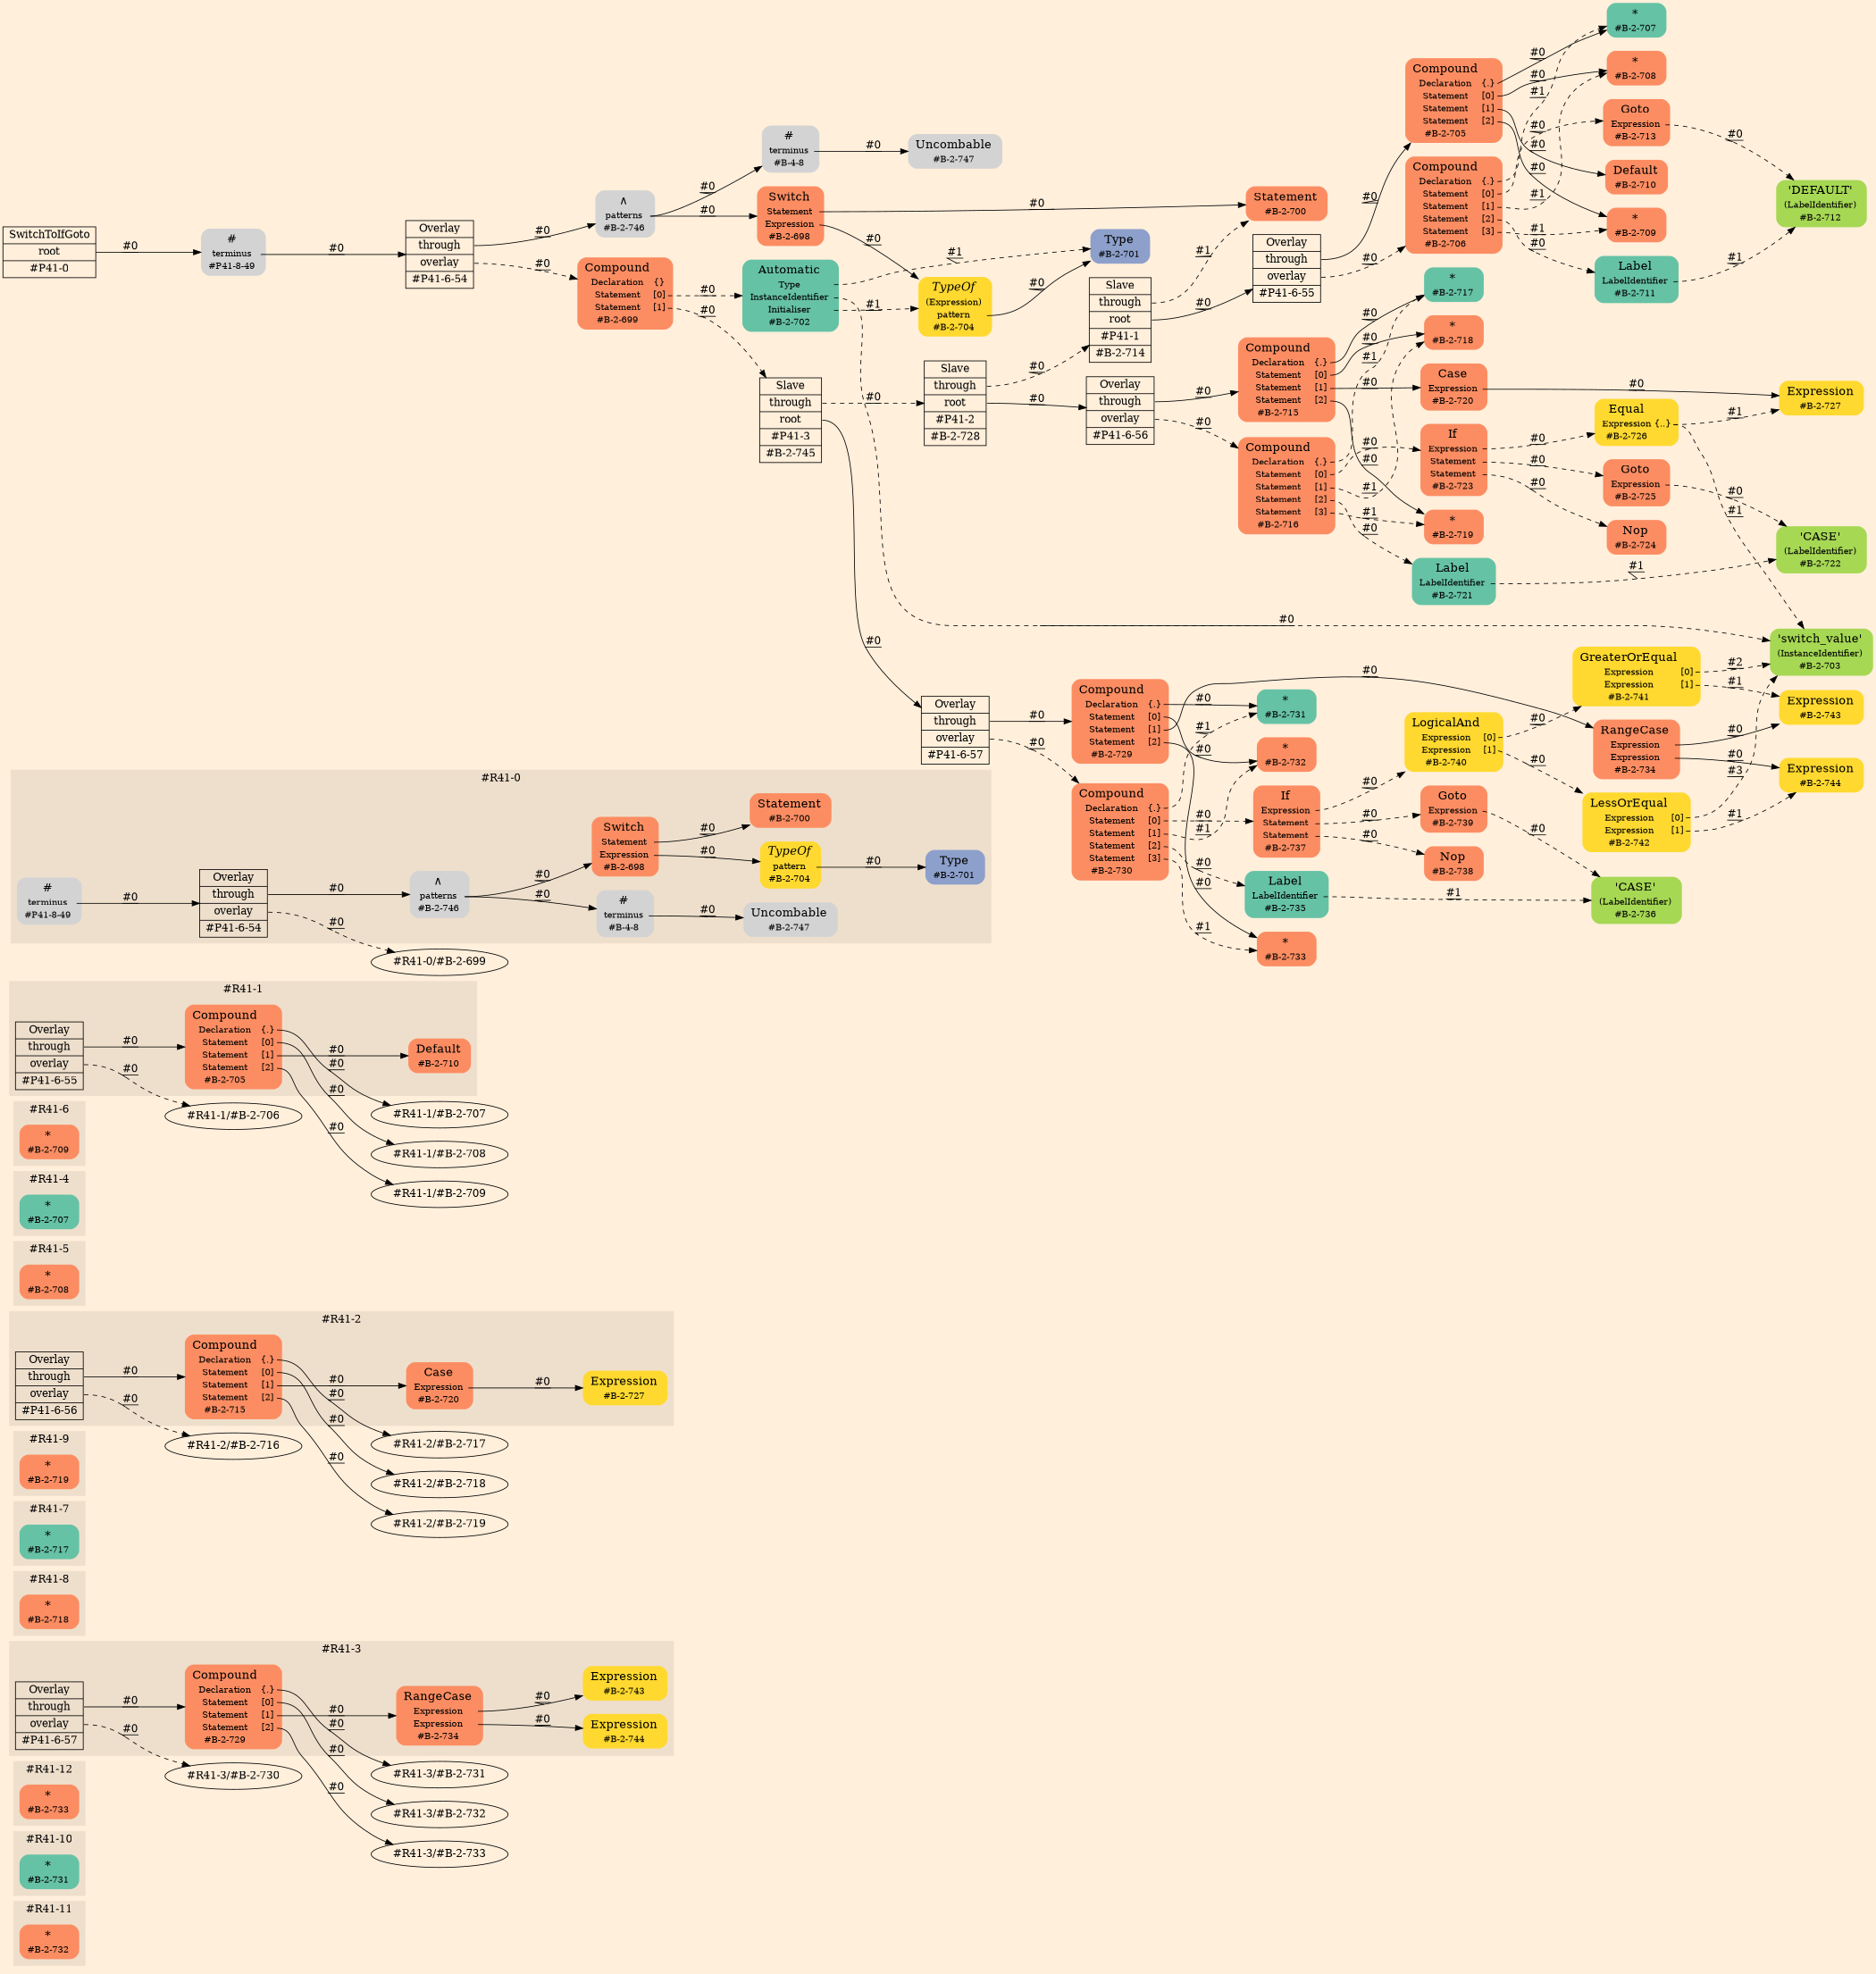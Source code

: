 digraph Inferno {
graph [
rankdir = "LR"
ranksep = 1.0
size = "14,20"
bgcolor = antiquewhite1
color = black
fontcolor = black
];
node [
];
subgraph "cluster#R41-11" {
label = "#R41-11"
style = "filled"
color = antiquewhite2
"#R41-11/#B-2-732" [
shape = "plaintext"
fillcolor = "/set28/2"
label = <<TABLE BORDER="0" CELLBORDER="0" CELLSPACING="0">
 <TR>
  <TD><FONT POINT-SIZE="16.0">*</FONT></TD>
  <TD></TD>
 </TR>
 <TR>
  <TD>#B-2-732</TD>
  <TD PORT="port0"></TD>
 </TR>
</TABLE>>
style = "rounded,filled"
fontsize = "12"
];
}
subgraph "cluster#R41-10" {
label = "#R41-10"
style = "filled"
color = antiquewhite2
"#R41-10/#B-2-731" [
shape = "plaintext"
fillcolor = "/set28/1"
label = <<TABLE BORDER="0" CELLBORDER="0" CELLSPACING="0">
 <TR>
  <TD><FONT POINT-SIZE="16.0">*</FONT></TD>
  <TD></TD>
 </TR>
 <TR>
  <TD>#B-2-731</TD>
  <TD PORT="port0"></TD>
 </TR>
</TABLE>>
style = "rounded,filled"
fontsize = "12"
];
}
subgraph "cluster#R41-12" {
label = "#R41-12"
style = "filled"
color = antiquewhite2
"#R41-12/#B-2-733" [
shape = "plaintext"
fillcolor = "/set28/2"
label = <<TABLE BORDER="0" CELLBORDER="0" CELLSPACING="0">
 <TR>
  <TD><FONT POINT-SIZE="16.0">*</FONT></TD>
  <TD></TD>
 </TR>
 <TR>
  <TD>#B-2-733</TD>
  <TD PORT="port0"></TD>
 </TR>
</TABLE>>
style = "rounded,filled"
fontsize = "12"
];
}
subgraph "cluster#R41-3" {
label = "#R41-3"
style = "filled"
color = antiquewhite2
"#R41-3/#B-2-744" [
shape = "plaintext"
fillcolor = "/set28/6"
label = <<TABLE BORDER="0" CELLBORDER="0" CELLSPACING="0">
 <TR>
  <TD><FONT POINT-SIZE="16.0">Expression</FONT></TD>
  <TD></TD>
 </TR>
 <TR>
  <TD>#B-2-744</TD>
  <TD PORT="port0"></TD>
 </TR>
</TABLE>>
style = "rounded,filled"
fontsize = "12"
];
"#R41-3/#B-2-743" [
shape = "plaintext"
fillcolor = "/set28/6"
label = <<TABLE BORDER="0" CELLBORDER="0" CELLSPACING="0">
 <TR>
  <TD><FONT POINT-SIZE="16.0">Expression</FONT></TD>
  <TD></TD>
 </TR>
 <TR>
  <TD>#B-2-743</TD>
  <TD PORT="port0"></TD>
 </TR>
</TABLE>>
style = "rounded,filled"
fontsize = "12"
];
"#R41-3/#B-2-734" [
shape = "plaintext"
fillcolor = "/set28/2"
label = <<TABLE BORDER="0" CELLBORDER="0" CELLSPACING="0">
 <TR>
  <TD><FONT POINT-SIZE="16.0">RangeCase</FONT></TD>
  <TD></TD>
 </TR>
 <TR>
  <TD>Expression</TD>
  <TD PORT="port0"></TD>
 </TR>
 <TR>
  <TD>Expression</TD>
  <TD PORT="port1"></TD>
 </TR>
 <TR>
  <TD>#B-2-734</TD>
  <TD PORT="port2"></TD>
 </TR>
</TABLE>>
style = "rounded,filled"
fontsize = "12"
];
"#R41-3/#P41-6-57" [
shape = "record"
fillcolor = antiquewhite2
label = "<fixed> Overlay | <port0> through | <port1> overlay | <port2> #P41-6-57"
style = "filled"
fontsize = "14"
color = black
fontcolor = black
];
"#R41-3/#B-2-729" [
shape = "plaintext"
fillcolor = "/set28/2"
label = <<TABLE BORDER="0" CELLBORDER="0" CELLSPACING="0">
 <TR>
  <TD><FONT POINT-SIZE="16.0">Compound</FONT></TD>
  <TD></TD>
 </TR>
 <TR>
  <TD>Declaration</TD>
  <TD PORT="port0">{.}</TD>
 </TR>
 <TR>
  <TD>Statement</TD>
  <TD PORT="port1">[0]</TD>
 </TR>
 <TR>
  <TD>Statement</TD>
  <TD PORT="port2">[1]</TD>
 </TR>
 <TR>
  <TD>Statement</TD>
  <TD PORT="port3">[2]</TD>
 </TR>
 <TR>
  <TD>#B-2-729</TD>
  <TD PORT="port4"></TD>
 </TR>
</TABLE>>
style = "rounded,filled"
fontsize = "12"
];
}
"#R41-3/#B-2-734":port0 -> "#R41-3/#B-2-743" [style="solid"
label = "#0"
decorate = true
color = black
fontcolor = black
];
"#R41-3/#B-2-734":port1 -> "#R41-3/#B-2-744" [style="solid"
label = "#0"
decorate = true
color = black
fontcolor = black
];
"#R41-3/#P41-6-57":port0 -> "#R41-3/#B-2-729" [style="solid"
label = "#0"
decorate = true
color = black
fontcolor = black
];
"#R41-3/#P41-6-57":port1 -> "#R41-3/#B-2-730" [style="dashed"
label = "#0"
decorate = true
color = black
fontcolor = black
];
"#R41-3/#B-2-729":port0 -> "#R41-3/#B-2-731" [style="solid"
label = "#0"
decorate = true
color = black
fontcolor = black
];
"#R41-3/#B-2-729":port1 -> "#R41-3/#B-2-732" [style="solid"
label = "#0"
decorate = true
color = black
fontcolor = black
];
"#R41-3/#B-2-729":port2 -> "#R41-3/#B-2-734" [style="solid"
label = "#0"
decorate = true
color = black
fontcolor = black
];
"#R41-3/#B-2-729":port3 -> "#R41-3/#B-2-733" [style="solid"
label = "#0"
decorate = true
color = black
fontcolor = black
];
subgraph "cluster#R41-8" {
label = "#R41-8"
style = "filled"
color = antiquewhite2
"#R41-8/#B-2-718" [
shape = "plaintext"
fillcolor = "/set28/2"
label = <<TABLE BORDER="0" CELLBORDER="0" CELLSPACING="0">
 <TR>
  <TD><FONT POINT-SIZE="16.0">*</FONT></TD>
  <TD></TD>
 </TR>
 <TR>
  <TD>#B-2-718</TD>
  <TD PORT="port0"></TD>
 </TR>
</TABLE>>
style = "rounded,filled"
fontsize = "12"
];
}
subgraph "cluster#R41-7" {
label = "#R41-7"
style = "filled"
color = antiquewhite2
"#R41-7/#B-2-717" [
shape = "plaintext"
fillcolor = "/set28/1"
label = <<TABLE BORDER="0" CELLBORDER="0" CELLSPACING="0">
 <TR>
  <TD><FONT POINT-SIZE="16.0">*</FONT></TD>
  <TD></TD>
 </TR>
 <TR>
  <TD>#B-2-717</TD>
  <TD PORT="port0"></TD>
 </TR>
</TABLE>>
style = "rounded,filled"
fontsize = "12"
];
}
subgraph "cluster#R41-9" {
label = "#R41-9"
style = "filled"
color = antiquewhite2
"#R41-9/#B-2-719" [
shape = "plaintext"
fillcolor = "/set28/2"
label = <<TABLE BORDER="0" CELLBORDER="0" CELLSPACING="0">
 <TR>
  <TD><FONT POINT-SIZE="16.0">*</FONT></TD>
  <TD></TD>
 </TR>
 <TR>
  <TD>#B-2-719</TD>
  <TD PORT="port0"></TD>
 </TR>
</TABLE>>
style = "rounded,filled"
fontsize = "12"
];
}
subgraph "cluster#R41-2" {
label = "#R41-2"
style = "filled"
color = antiquewhite2
"#R41-2/#B-2-720" [
shape = "plaintext"
fillcolor = "/set28/2"
label = <<TABLE BORDER="0" CELLBORDER="0" CELLSPACING="0">
 <TR>
  <TD><FONT POINT-SIZE="16.0">Case</FONT></TD>
  <TD></TD>
 </TR>
 <TR>
  <TD>Expression</TD>
  <TD PORT="port0"></TD>
 </TR>
 <TR>
  <TD>#B-2-720</TD>
  <TD PORT="port1"></TD>
 </TR>
</TABLE>>
style = "rounded,filled"
fontsize = "12"
];
"#R41-2/#P41-6-56" [
shape = "record"
fillcolor = antiquewhite2
label = "<fixed> Overlay | <port0> through | <port1> overlay | <port2> #P41-6-56"
style = "filled"
fontsize = "14"
color = black
fontcolor = black
];
"#R41-2/#B-2-727" [
shape = "plaintext"
fillcolor = "/set28/6"
label = <<TABLE BORDER="0" CELLBORDER="0" CELLSPACING="0">
 <TR>
  <TD><FONT POINT-SIZE="16.0">Expression</FONT></TD>
  <TD></TD>
 </TR>
 <TR>
  <TD>#B-2-727</TD>
  <TD PORT="port0"></TD>
 </TR>
</TABLE>>
style = "rounded,filled"
fontsize = "12"
];
"#R41-2/#B-2-715" [
shape = "plaintext"
fillcolor = "/set28/2"
label = <<TABLE BORDER="0" CELLBORDER="0" CELLSPACING="0">
 <TR>
  <TD><FONT POINT-SIZE="16.0">Compound</FONT></TD>
  <TD></TD>
 </TR>
 <TR>
  <TD>Declaration</TD>
  <TD PORT="port0">{.}</TD>
 </TR>
 <TR>
  <TD>Statement</TD>
  <TD PORT="port1">[0]</TD>
 </TR>
 <TR>
  <TD>Statement</TD>
  <TD PORT="port2">[1]</TD>
 </TR>
 <TR>
  <TD>Statement</TD>
  <TD PORT="port3">[2]</TD>
 </TR>
 <TR>
  <TD>#B-2-715</TD>
  <TD PORT="port4"></TD>
 </TR>
</TABLE>>
style = "rounded,filled"
fontsize = "12"
];
}
"#R41-2/#B-2-720":port0 -> "#R41-2/#B-2-727" [style="solid"
label = "#0"
decorate = true
color = black
fontcolor = black
];
"#R41-2/#P41-6-56":port0 -> "#R41-2/#B-2-715" [style="solid"
label = "#0"
decorate = true
color = black
fontcolor = black
];
"#R41-2/#P41-6-56":port1 -> "#R41-2/#B-2-716" [style="dashed"
label = "#0"
decorate = true
color = black
fontcolor = black
];
"#R41-2/#B-2-715":port0 -> "#R41-2/#B-2-717" [style="solid"
label = "#0"
decorate = true
color = black
fontcolor = black
];
"#R41-2/#B-2-715":port1 -> "#R41-2/#B-2-718" [style="solid"
label = "#0"
decorate = true
color = black
fontcolor = black
];
"#R41-2/#B-2-715":port2 -> "#R41-2/#B-2-720" [style="solid"
label = "#0"
decorate = true
color = black
fontcolor = black
];
"#R41-2/#B-2-715":port3 -> "#R41-2/#B-2-719" [style="solid"
label = "#0"
decorate = true
color = black
fontcolor = black
];
subgraph "cluster#R41-5" {
label = "#R41-5"
style = "filled"
color = antiquewhite2
"#R41-5/#B-2-708" [
shape = "plaintext"
fillcolor = "/set28/2"
label = <<TABLE BORDER="0" CELLBORDER="0" CELLSPACING="0">
 <TR>
  <TD><FONT POINT-SIZE="16.0">*</FONT></TD>
  <TD></TD>
 </TR>
 <TR>
  <TD>#B-2-708</TD>
  <TD PORT="port0"></TD>
 </TR>
</TABLE>>
style = "rounded,filled"
fontsize = "12"
];
}
subgraph "cluster#R41-4" {
label = "#R41-4"
style = "filled"
color = antiquewhite2
"#R41-4/#B-2-707" [
shape = "plaintext"
fillcolor = "/set28/1"
label = <<TABLE BORDER="0" CELLBORDER="0" CELLSPACING="0">
 <TR>
  <TD><FONT POINT-SIZE="16.0">*</FONT></TD>
  <TD></TD>
 </TR>
 <TR>
  <TD>#B-2-707</TD>
  <TD PORT="port0"></TD>
 </TR>
</TABLE>>
style = "rounded,filled"
fontsize = "12"
];
}
subgraph "cluster#R41-6" {
label = "#R41-6"
style = "filled"
color = antiquewhite2
"#R41-6/#B-2-709" [
shape = "plaintext"
fillcolor = "/set28/2"
label = <<TABLE BORDER="0" CELLBORDER="0" CELLSPACING="0">
 <TR>
  <TD><FONT POINT-SIZE="16.0">*</FONT></TD>
  <TD></TD>
 </TR>
 <TR>
  <TD>#B-2-709</TD>
  <TD PORT="port0"></TD>
 </TR>
</TABLE>>
style = "rounded,filled"
fontsize = "12"
];
}
subgraph "cluster#R41-1" {
label = "#R41-1"
style = "filled"
color = antiquewhite2
"#R41-1/#B-2-710" [
shape = "plaintext"
fillcolor = "/set28/2"
label = <<TABLE BORDER="0" CELLBORDER="0" CELLSPACING="0">
 <TR>
  <TD><FONT POINT-SIZE="16.0">Default</FONT></TD>
  <TD></TD>
 </TR>
 <TR>
  <TD>#B-2-710</TD>
  <TD PORT="port0"></TD>
 </TR>
</TABLE>>
style = "rounded,filled"
fontsize = "12"
];
"#R41-1/#P41-6-55" [
shape = "record"
fillcolor = antiquewhite2
label = "<fixed> Overlay | <port0> through | <port1> overlay | <port2> #P41-6-55"
style = "filled"
fontsize = "14"
color = black
fontcolor = black
];
"#R41-1/#B-2-705" [
shape = "plaintext"
fillcolor = "/set28/2"
label = <<TABLE BORDER="0" CELLBORDER="0" CELLSPACING="0">
 <TR>
  <TD><FONT POINT-SIZE="16.0">Compound</FONT></TD>
  <TD></TD>
 </TR>
 <TR>
  <TD>Declaration</TD>
  <TD PORT="port0">{.}</TD>
 </TR>
 <TR>
  <TD>Statement</TD>
  <TD PORT="port1">[0]</TD>
 </TR>
 <TR>
  <TD>Statement</TD>
  <TD PORT="port2">[1]</TD>
 </TR>
 <TR>
  <TD>Statement</TD>
  <TD PORT="port3">[2]</TD>
 </TR>
 <TR>
  <TD>#B-2-705</TD>
  <TD PORT="port4"></TD>
 </TR>
</TABLE>>
style = "rounded,filled"
fontsize = "12"
];
}
"#R41-1/#P41-6-55":port0 -> "#R41-1/#B-2-705" [style="solid"
label = "#0"
decorate = true
color = black
fontcolor = black
];
"#R41-1/#P41-6-55":port1 -> "#R41-1/#B-2-706" [style="dashed"
label = "#0"
decorate = true
color = black
fontcolor = black
];
"#R41-1/#B-2-705":port0 -> "#R41-1/#B-2-707" [style="solid"
label = "#0"
decorate = true
color = black
fontcolor = black
];
"#R41-1/#B-2-705":port1 -> "#R41-1/#B-2-708" [style="solid"
label = "#0"
decorate = true
color = black
fontcolor = black
];
"#R41-1/#B-2-705":port2 -> "#R41-1/#B-2-710" [style="solid"
label = "#0"
decorate = true
color = black
fontcolor = black
];
"#R41-1/#B-2-705":port3 -> "#R41-1/#B-2-709" [style="solid"
label = "#0"
decorate = true
color = black
fontcolor = black
];
subgraph "cluster#R41-0" {
label = "#R41-0"
style = "filled"
color = antiquewhite2
"#R41-0/#B-4-8" [
shape = "plaintext"
label = <<TABLE BORDER="0" CELLBORDER="0" CELLSPACING="0">
 <TR>
  <TD><FONT POINT-SIZE="16.0">#</FONT></TD>
  <TD></TD>
 </TR>
 <TR>
  <TD>terminus</TD>
  <TD PORT="port0"></TD>
 </TR>
 <TR>
  <TD>#B-4-8</TD>
  <TD PORT="port1"></TD>
 </TR>
</TABLE>>
style = "rounded,filled"
fontsize = "12"
];
"#R41-0/#B-2-698" [
shape = "plaintext"
fillcolor = "/set28/2"
label = <<TABLE BORDER="0" CELLBORDER="0" CELLSPACING="0">
 <TR>
  <TD><FONT POINT-SIZE="16.0">Switch</FONT></TD>
  <TD></TD>
 </TR>
 <TR>
  <TD>Statement</TD>
  <TD PORT="port0"></TD>
 </TR>
 <TR>
  <TD>Expression</TD>
  <TD PORT="port1"></TD>
 </TR>
 <TR>
  <TD>#B-2-698</TD>
  <TD PORT="port2"></TD>
 </TR>
</TABLE>>
style = "rounded,filled"
fontsize = "12"
];
"#R41-0/#P41-6-54" [
shape = "record"
fillcolor = antiquewhite2
label = "<fixed> Overlay | <port0> through | <port1> overlay | <port2> #P41-6-54"
style = "filled"
fontsize = "14"
color = black
fontcolor = black
];
"#R41-0/#B-2-746" [
shape = "plaintext"
label = <<TABLE BORDER="0" CELLBORDER="0" CELLSPACING="0">
 <TR>
  <TD><FONT POINT-SIZE="16.0">∧</FONT></TD>
  <TD></TD>
 </TR>
 <TR>
  <TD>patterns</TD>
  <TD PORT="port0"></TD>
 </TR>
 <TR>
  <TD>#B-2-746</TD>
  <TD PORT="port1"></TD>
 </TR>
</TABLE>>
style = "rounded,filled"
fontsize = "12"
];
"#R41-0/#B-2-701" [
shape = "plaintext"
fillcolor = "/set28/3"
label = <<TABLE BORDER="0" CELLBORDER="0" CELLSPACING="0">
 <TR>
  <TD><FONT POINT-SIZE="16.0">Type</FONT></TD>
  <TD></TD>
 </TR>
 <TR>
  <TD>#B-2-701</TD>
  <TD PORT="port0"></TD>
 </TR>
</TABLE>>
style = "rounded,filled"
fontsize = "12"
];
"#R41-0/#P41-8-49" [
shape = "plaintext"
label = <<TABLE BORDER="0" CELLBORDER="0" CELLSPACING="0">
 <TR>
  <TD><FONT POINT-SIZE="16.0">#</FONT></TD>
  <TD></TD>
 </TR>
 <TR>
  <TD>terminus</TD>
  <TD PORT="port0"></TD>
 </TR>
 <TR>
  <TD>#P41-8-49</TD>
  <TD PORT="port1"></TD>
 </TR>
</TABLE>>
style = "rounded,filled"
fontsize = "12"
];
"#R41-0/#B-2-700" [
shape = "plaintext"
fillcolor = "/set28/2"
label = <<TABLE BORDER="0" CELLBORDER="0" CELLSPACING="0">
 <TR>
  <TD><FONT POINT-SIZE="16.0">Statement</FONT></TD>
  <TD></TD>
 </TR>
 <TR>
  <TD>#B-2-700</TD>
  <TD PORT="port0"></TD>
 </TR>
</TABLE>>
style = "rounded,filled"
fontsize = "12"
];
"#R41-0/#B-2-747" [
shape = "plaintext"
label = <<TABLE BORDER="0" CELLBORDER="0" CELLSPACING="0">
 <TR>
  <TD><FONT POINT-SIZE="16.0">Uncombable</FONT></TD>
  <TD></TD>
 </TR>
 <TR>
  <TD>#B-2-747</TD>
  <TD PORT="port0"></TD>
 </TR>
</TABLE>>
style = "rounded,filled"
fontsize = "12"
];
"#R41-0/#B-2-704" [
shape = "plaintext"
fillcolor = "/set28/6"
label = <<TABLE BORDER="0" CELLBORDER="0" CELLSPACING="0">
 <TR>
  <TD><FONT POINT-SIZE="16.0"><I>TypeOf</I></FONT></TD>
  <TD></TD>
 </TR>
 <TR>
  <TD>pattern</TD>
  <TD PORT="port0"></TD>
 </TR>
 <TR>
  <TD>#B-2-704</TD>
  <TD PORT="port1"></TD>
 </TR>
</TABLE>>
style = "rounded,filled"
fontsize = "12"
];
}
"#R41-0/#B-4-8":port0 -> "#R41-0/#B-2-747" [style="solid"
label = "#0"
decorate = true
color = black
fontcolor = black
];
"#R41-0/#B-2-698":port0 -> "#R41-0/#B-2-700" [style="solid"
label = "#0"
decorate = true
color = black
fontcolor = black
];
"#R41-0/#B-2-698":port1 -> "#R41-0/#B-2-704" [style="solid"
label = "#0"
decorate = true
color = black
fontcolor = black
];
"#R41-0/#P41-6-54":port0 -> "#R41-0/#B-2-746" [style="solid"
label = "#0"
decorate = true
color = black
fontcolor = black
];
"#R41-0/#P41-6-54":port1 -> "#R41-0/#B-2-699" [style="dashed"
label = "#0"
decorate = true
color = black
fontcolor = black
];
"#R41-0/#B-2-746":port0 -> "#R41-0/#B-2-698" [style="solid"
label = "#0"
decorate = true
color = black
fontcolor = black
];
"#R41-0/#B-2-746":port0 -> "#R41-0/#B-4-8" [style="solid"
label = "#0"
decorate = true
color = black
fontcolor = black
];
"#R41-0/#P41-8-49":port0 -> "#R41-0/#P41-6-54" [style="solid"
label = "#0"
decorate = true
color = black
fontcolor = black
];
"#R41-0/#B-2-704":port0 -> "#R41-0/#B-2-701" [style="solid"
label = "#0"
decorate = true
color = black
fontcolor = black
];
"CR#P41-0" [
shape = "record"
fillcolor = antiquewhite1
label = "<fixed> SwitchToIfGoto | <port0> root | <port1> #P41-0"
style = "filled"
fontsize = "14"
color = black
fontcolor = black
];
"#P41-8-49" [
shape = "plaintext"
label = <<TABLE BORDER="0" CELLBORDER="0" CELLSPACING="0">
 <TR>
  <TD><FONT POINT-SIZE="16.0">#</FONT></TD>
  <TD></TD>
 </TR>
 <TR>
  <TD>terminus</TD>
  <TD PORT="port0"></TD>
 </TR>
 <TR>
  <TD>#P41-8-49</TD>
  <TD PORT="port1"></TD>
 </TR>
</TABLE>>
style = "rounded,filled"
fontsize = "12"
];
"#P41-6-54" [
shape = "record"
fillcolor = antiquewhite1
label = "<fixed> Overlay | <port0> through | <port1> overlay | <port2> #P41-6-54"
style = "filled"
fontsize = "14"
color = black
fontcolor = black
];
"#B-2-746" [
shape = "plaintext"
label = <<TABLE BORDER="0" CELLBORDER="0" CELLSPACING="0">
 <TR>
  <TD><FONT POINT-SIZE="16.0">∧</FONT></TD>
  <TD></TD>
 </TR>
 <TR>
  <TD>patterns</TD>
  <TD PORT="port0"></TD>
 </TR>
 <TR>
  <TD>#B-2-746</TD>
  <TD PORT="port1"></TD>
 </TR>
</TABLE>>
style = "rounded,filled"
fontsize = "12"
];
"#B-2-698" [
shape = "plaintext"
fillcolor = "/set28/2"
label = <<TABLE BORDER="0" CELLBORDER="0" CELLSPACING="0">
 <TR>
  <TD><FONT POINT-SIZE="16.0">Switch</FONT></TD>
  <TD></TD>
 </TR>
 <TR>
  <TD>Statement</TD>
  <TD PORT="port0"></TD>
 </TR>
 <TR>
  <TD>Expression</TD>
  <TD PORT="port1"></TD>
 </TR>
 <TR>
  <TD>#B-2-698</TD>
  <TD PORT="port2"></TD>
 </TR>
</TABLE>>
style = "rounded,filled"
fontsize = "12"
];
"#B-2-700" [
shape = "plaintext"
fillcolor = "/set28/2"
label = <<TABLE BORDER="0" CELLBORDER="0" CELLSPACING="0">
 <TR>
  <TD><FONT POINT-SIZE="16.0">Statement</FONT></TD>
  <TD></TD>
 </TR>
 <TR>
  <TD>#B-2-700</TD>
  <TD PORT="port0"></TD>
 </TR>
</TABLE>>
style = "rounded,filled"
fontsize = "12"
];
"#B-2-704" [
shape = "plaintext"
fillcolor = "/set28/6"
label = <<TABLE BORDER="0" CELLBORDER="0" CELLSPACING="0">
 <TR>
  <TD><FONT POINT-SIZE="16.0"><I>TypeOf</I></FONT></TD>
  <TD></TD>
 </TR>
 <TR>
  <TD>(Expression)</TD>
  <TD PORT="port0"></TD>
 </TR>
 <TR>
  <TD>pattern</TD>
  <TD PORT="port1"></TD>
 </TR>
 <TR>
  <TD>#B-2-704</TD>
  <TD PORT="port2"></TD>
 </TR>
</TABLE>>
style = "rounded,filled"
fontsize = "12"
];
"#B-2-701" [
shape = "plaintext"
fillcolor = "/set28/3"
label = <<TABLE BORDER="0" CELLBORDER="0" CELLSPACING="0">
 <TR>
  <TD><FONT POINT-SIZE="16.0">Type</FONT></TD>
  <TD></TD>
 </TR>
 <TR>
  <TD>#B-2-701</TD>
  <TD PORT="port0"></TD>
 </TR>
</TABLE>>
style = "rounded,filled"
fontsize = "12"
];
"#B-4-8" [
shape = "plaintext"
label = <<TABLE BORDER="0" CELLBORDER="0" CELLSPACING="0">
 <TR>
  <TD><FONT POINT-SIZE="16.0">#</FONT></TD>
  <TD></TD>
 </TR>
 <TR>
  <TD>terminus</TD>
  <TD PORT="port0"></TD>
 </TR>
 <TR>
  <TD>#B-4-8</TD>
  <TD PORT="port1"></TD>
 </TR>
</TABLE>>
style = "rounded,filled"
fontsize = "12"
];
"#B-2-747" [
shape = "plaintext"
label = <<TABLE BORDER="0" CELLBORDER="0" CELLSPACING="0">
 <TR>
  <TD><FONT POINT-SIZE="16.0">Uncombable</FONT></TD>
  <TD></TD>
 </TR>
 <TR>
  <TD>#B-2-747</TD>
  <TD PORT="port0"></TD>
 </TR>
</TABLE>>
style = "rounded,filled"
fontsize = "12"
];
"#B-2-699" [
shape = "plaintext"
fillcolor = "/set28/2"
label = <<TABLE BORDER="0" CELLBORDER="0" CELLSPACING="0">
 <TR>
  <TD><FONT POINT-SIZE="16.0">Compound</FONT></TD>
  <TD></TD>
 </TR>
 <TR>
  <TD>Declaration</TD>
  <TD PORT="port0">{}</TD>
 </TR>
 <TR>
  <TD>Statement</TD>
  <TD PORT="port1">[0]</TD>
 </TR>
 <TR>
  <TD>Statement</TD>
  <TD PORT="port2">[1]</TD>
 </TR>
 <TR>
  <TD>#B-2-699</TD>
  <TD PORT="port3"></TD>
 </TR>
</TABLE>>
style = "rounded,filled"
fontsize = "12"
];
"#B-2-702" [
shape = "plaintext"
fillcolor = "/set28/1"
label = <<TABLE BORDER="0" CELLBORDER="0" CELLSPACING="0">
 <TR>
  <TD><FONT POINT-SIZE="16.0">Automatic</FONT></TD>
  <TD></TD>
 </TR>
 <TR>
  <TD>Type</TD>
  <TD PORT="port0"></TD>
 </TR>
 <TR>
  <TD>InstanceIdentifier</TD>
  <TD PORT="port1"></TD>
 </TR>
 <TR>
  <TD>Initialiser</TD>
  <TD PORT="port2"></TD>
 </TR>
 <TR>
  <TD>#B-2-702</TD>
  <TD PORT="port3"></TD>
 </TR>
</TABLE>>
style = "rounded,filled"
fontsize = "12"
];
"#B-2-703" [
shape = "plaintext"
fillcolor = "/set28/5"
label = <<TABLE BORDER="0" CELLBORDER="0" CELLSPACING="0">
 <TR>
  <TD><FONT POINT-SIZE="16.0">'switch_value'</FONT></TD>
  <TD></TD>
 </TR>
 <TR>
  <TD>(InstanceIdentifier)</TD>
  <TD PORT="port0"></TD>
 </TR>
 <TR>
  <TD>#B-2-703</TD>
  <TD PORT="port1"></TD>
 </TR>
</TABLE>>
style = "rounded,filled"
fontsize = "12"
];
"#B-2-745" [
shape = "record"
fillcolor = antiquewhite1
label = "<fixed> Slave | <port0> through | <port1> root | <port2> #P41-3 | <port3> #B-2-745"
style = "filled"
fontsize = "14"
color = black
fontcolor = black
];
"#B-2-728" [
shape = "record"
fillcolor = antiquewhite1
label = "<fixed> Slave | <port0> through | <port1> root | <port2> #P41-2 | <port3> #B-2-728"
style = "filled"
fontsize = "14"
color = black
fontcolor = black
];
"#B-2-714" [
shape = "record"
fillcolor = antiquewhite1
label = "<fixed> Slave | <port0> through | <port1> root | <port2> #P41-1 | <port3> #B-2-714"
style = "filled"
fontsize = "14"
color = black
fontcolor = black
];
"#P41-6-55" [
shape = "record"
fillcolor = antiquewhite1
label = "<fixed> Overlay | <port0> through | <port1> overlay | <port2> #P41-6-55"
style = "filled"
fontsize = "14"
color = black
fontcolor = black
];
"#B-2-705" [
shape = "plaintext"
fillcolor = "/set28/2"
label = <<TABLE BORDER="0" CELLBORDER="0" CELLSPACING="0">
 <TR>
  <TD><FONT POINT-SIZE="16.0">Compound</FONT></TD>
  <TD></TD>
 </TR>
 <TR>
  <TD>Declaration</TD>
  <TD PORT="port0">{.}</TD>
 </TR>
 <TR>
  <TD>Statement</TD>
  <TD PORT="port1">[0]</TD>
 </TR>
 <TR>
  <TD>Statement</TD>
  <TD PORT="port2">[1]</TD>
 </TR>
 <TR>
  <TD>Statement</TD>
  <TD PORT="port3">[2]</TD>
 </TR>
 <TR>
  <TD>#B-2-705</TD>
  <TD PORT="port4"></TD>
 </TR>
</TABLE>>
style = "rounded,filled"
fontsize = "12"
];
"#B-2-707" [
shape = "plaintext"
fillcolor = "/set28/1"
label = <<TABLE BORDER="0" CELLBORDER="0" CELLSPACING="0">
 <TR>
  <TD><FONT POINT-SIZE="16.0">*</FONT></TD>
  <TD></TD>
 </TR>
 <TR>
  <TD>#B-2-707</TD>
  <TD PORT="port0"></TD>
 </TR>
</TABLE>>
style = "rounded,filled"
fontsize = "12"
];
"#B-2-708" [
shape = "plaintext"
fillcolor = "/set28/2"
label = <<TABLE BORDER="0" CELLBORDER="0" CELLSPACING="0">
 <TR>
  <TD><FONT POINT-SIZE="16.0">*</FONT></TD>
  <TD></TD>
 </TR>
 <TR>
  <TD>#B-2-708</TD>
  <TD PORT="port0"></TD>
 </TR>
</TABLE>>
style = "rounded,filled"
fontsize = "12"
];
"#B-2-710" [
shape = "plaintext"
fillcolor = "/set28/2"
label = <<TABLE BORDER="0" CELLBORDER="0" CELLSPACING="0">
 <TR>
  <TD><FONT POINT-SIZE="16.0">Default</FONT></TD>
  <TD></TD>
 </TR>
 <TR>
  <TD>#B-2-710</TD>
  <TD PORT="port0"></TD>
 </TR>
</TABLE>>
style = "rounded,filled"
fontsize = "12"
];
"#B-2-709" [
shape = "plaintext"
fillcolor = "/set28/2"
label = <<TABLE BORDER="0" CELLBORDER="0" CELLSPACING="0">
 <TR>
  <TD><FONT POINT-SIZE="16.0">*</FONT></TD>
  <TD></TD>
 </TR>
 <TR>
  <TD>#B-2-709</TD>
  <TD PORT="port0"></TD>
 </TR>
</TABLE>>
style = "rounded,filled"
fontsize = "12"
];
"#B-2-706" [
shape = "plaintext"
fillcolor = "/set28/2"
label = <<TABLE BORDER="0" CELLBORDER="0" CELLSPACING="0">
 <TR>
  <TD><FONT POINT-SIZE="16.0">Compound</FONT></TD>
  <TD></TD>
 </TR>
 <TR>
  <TD>Declaration</TD>
  <TD PORT="port0">{.}</TD>
 </TR>
 <TR>
  <TD>Statement</TD>
  <TD PORT="port1">[0]</TD>
 </TR>
 <TR>
  <TD>Statement</TD>
  <TD PORT="port2">[1]</TD>
 </TR>
 <TR>
  <TD>Statement</TD>
  <TD PORT="port3">[2]</TD>
 </TR>
 <TR>
  <TD>Statement</TD>
  <TD PORT="port4">[3]</TD>
 </TR>
 <TR>
  <TD>#B-2-706</TD>
  <TD PORT="port5"></TD>
 </TR>
</TABLE>>
style = "rounded,filled"
fontsize = "12"
];
"#B-2-713" [
shape = "plaintext"
fillcolor = "/set28/2"
label = <<TABLE BORDER="0" CELLBORDER="0" CELLSPACING="0">
 <TR>
  <TD><FONT POINT-SIZE="16.0">Goto</FONT></TD>
  <TD></TD>
 </TR>
 <TR>
  <TD>Expression</TD>
  <TD PORT="port0"></TD>
 </TR>
 <TR>
  <TD>#B-2-713</TD>
  <TD PORT="port1"></TD>
 </TR>
</TABLE>>
style = "rounded,filled"
fontsize = "12"
];
"#B-2-712" [
shape = "plaintext"
fillcolor = "/set28/5"
label = <<TABLE BORDER="0" CELLBORDER="0" CELLSPACING="0">
 <TR>
  <TD><FONT POINT-SIZE="16.0">'DEFAULT'</FONT></TD>
  <TD></TD>
 </TR>
 <TR>
  <TD>(LabelIdentifier)</TD>
  <TD PORT="port0"></TD>
 </TR>
 <TR>
  <TD>#B-2-712</TD>
  <TD PORT="port1"></TD>
 </TR>
</TABLE>>
style = "rounded,filled"
fontsize = "12"
];
"#B-2-711" [
shape = "plaintext"
fillcolor = "/set28/1"
label = <<TABLE BORDER="0" CELLBORDER="0" CELLSPACING="0">
 <TR>
  <TD><FONT POINT-SIZE="16.0">Label</FONT></TD>
  <TD></TD>
 </TR>
 <TR>
  <TD>LabelIdentifier</TD>
  <TD PORT="port0"></TD>
 </TR>
 <TR>
  <TD>#B-2-711</TD>
  <TD PORT="port1"></TD>
 </TR>
</TABLE>>
style = "rounded,filled"
fontsize = "12"
];
"#P41-6-56" [
shape = "record"
fillcolor = antiquewhite1
label = "<fixed> Overlay | <port0> through | <port1> overlay | <port2> #P41-6-56"
style = "filled"
fontsize = "14"
color = black
fontcolor = black
];
"#B-2-715" [
shape = "plaintext"
fillcolor = "/set28/2"
label = <<TABLE BORDER="0" CELLBORDER="0" CELLSPACING="0">
 <TR>
  <TD><FONT POINT-SIZE="16.0">Compound</FONT></TD>
  <TD></TD>
 </TR>
 <TR>
  <TD>Declaration</TD>
  <TD PORT="port0">{.}</TD>
 </TR>
 <TR>
  <TD>Statement</TD>
  <TD PORT="port1">[0]</TD>
 </TR>
 <TR>
  <TD>Statement</TD>
  <TD PORT="port2">[1]</TD>
 </TR>
 <TR>
  <TD>Statement</TD>
  <TD PORT="port3">[2]</TD>
 </TR>
 <TR>
  <TD>#B-2-715</TD>
  <TD PORT="port4"></TD>
 </TR>
</TABLE>>
style = "rounded,filled"
fontsize = "12"
];
"#B-2-717" [
shape = "plaintext"
fillcolor = "/set28/1"
label = <<TABLE BORDER="0" CELLBORDER="0" CELLSPACING="0">
 <TR>
  <TD><FONT POINT-SIZE="16.0">*</FONT></TD>
  <TD></TD>
 </TR>
 <TR>
  <TD>#B-2-717</TD>
  <TD PORT="port0"></TD>
 </TR>
</TABLE>>
style = "rounded,filled"
fontsize = "12"
];
"#B-2-718" [
shape = "plaintext"
fillcolor = "/set28/2"
label = <<TABLE BORDER="0" CELLBORDER="0" CELLSPACING="0">
 <TR>
  <TD><FONT POINT-SIZE="16.0">*</FONT></TD>
  <TD></TD>
 </TR>
 <TR>
  <TD>#B-2-718</TD>
  <TD PORT="port0"></TD>
 </TR>
</TABLE>>
style = "rounded,filled"
fontsize = "12"
];
"#B-2-720" [
shape = "plaintext"
fillcolor = "/set28/2"
label = <<TABLE BORDER="0" CELLBORDER="0" CELLSPACING="0">
 <TR>
  <TD><FONT POINT-SIZE="16.0">Case</FONT></TD>
  <TD></TD>
 </TR>
 <TR>
  <TD>Expression</TD>
  <TD PORT="port0"></TD>
 </TR>
 <TR>
  <TD>#B-2-720</TD>
  <TD PORT="port1"></TD>
 </TR>
</TABLE>>
style = "rounded,filled"
fontsize = "12"
];
"#B-2-727" [
shape = "plaintext"
fillcolor = "/set28/6"
label = <<TABLE BORDER="0" CELLBORDER="0" CELLSPACING="0">
 <TR>
  <TD><FONT POINT-SIZE="16.0">Expression</FONT></TD>
  <TD></TD>
 </TR>
 <TR>
  <TD>#B-2-727</TD>
  <TD PORT="port0"></TD>
 </TR>
</TABLE>>
style = "rounded,filled"
fontsize = "12"
];
"#B-2-719" [
shape = "plaintext"
fillcolor = "/set28/2"
label = <<TABLE BORDER="0" CELLBORDER="0" CELLSPACING="0">
 <TR>
  <TD><FONT POINT-SIZE="16.0">*</FONT></TD>
  <TD></TD>
 </TR>
 <TR>
  <TD>#B-2-719</TD>
  <TD PORT="port0"></TD>
 </TR>
</TABLE>>
style = "rounded,filled"
fontsize = "12"
];
"#B-2-716" [
shape = "plaintext"
fillcolor = "/set28/2"
label = <<TABLE BORDER="0" CELLBORDER="0" CELLSPACING="0">
 <TR>
  <TD><FONT POINT-SIZE="16.0">Compound</FONT></TD>
  <TD></TD>
 </TR>
 <TR>
  <TD>Declaration</TD>
  <TD PORT="port0">{.}</TD>
 </TR>
 <TR>
  <TD>Statement</TD>
  <TD PORT="port1">[0]</TD>
 </TR>
 <TR>
  <TD>Statement</TD>
  <TD PORT="port2">[1]</TD>
 </TR>
 <TR>
  <TD>Statement</TD>
  <TD PORT="port3">[2]</TD>
 </TR>
 <TR>
  <TD>Statement</TD>
  <TD PORT="port4">[3]</TD>
 </TR>
 <TR>
  <TD>#B-2-716</TD>
  <TD PORT="port5"></TD>
 </TR>
</TABLE>>
style = "rounded,filled"
fontsize = "12"
];
"#B-2-723" [
shape = "plaintext"
fillcolor = "/set28/2"
label = <<TABLE BORDER="0" CELLBORDER="0" CELLSPACING="0">
 <TR>
  <TD><FONT POINT-SIZE="16.0">If</FONT></TD>
  <TD></TD>
 </TR>
 <TR>
  <TD>Expression</TD>
  <TD PORT="port0"></TD>
 </TR>
 <TR>
  <TD>Statement</TD>
  <TD PORT="port1"></TD>
 </TR>
 <TR>
  <TD>Statement</TD>
  <TD PORT="port2"></TD>
 </TR>
 <TR>
  <TD>#B-2-723</TD>
  <TD PORT="port3"></TD>
 </TR>
</TABLE>>
style = "rounded,filled"
fontsize = "12"
];
"#B-2-726" [
shape = "plaintext"
fillcolor = "/set28/6"
label = <<TABLE BORDER="0" CELLBORDER="0" CELLSPACING="0">
 <TR>
  <TD><FONT POINT-SIZE="16.0">Equal</FONT></TD>
  <TD></TD>
 </TR>
 <TR>
  <TD>Expression</TD>
  <TD PORT="port0">{..}</TD>
 </TR>
 <TR>
  <TD>#B-2-726</TD>
  <TD PORT="port1"></TD>
 </TR>
</TABLE>>
style = "rounded,filled"
fontsize = "12"
];
"#B-2-725" [
shape = "plaintext"
fillcolor = "/set28/2"
label = <<TABLE BORDER="0" CELLBORDER="0" CELLSPACING="0">
 <TR>
  <TD><FONT POINT-SIZE="16.0">Goto</FONT></TD>
  <TD></TD>
 </TR>
 <TR>
  <TD>Expression</TD>
  <TD PORT="port0"></TD>
 </TR>
 <TR>
  <TD>#B-2-725</TD>
  <TD PORT="port1"></TD>
 </TR>
</TABLE>>
style = "rounded,filled"
fontsize = "12"
];
"#B-2-722" [
shape = "plaintext"
fillcolor = "/set28/5"
label = <<TABLE BORDER="0" CELLBORDER="0" CELLSPACING="0">
 <TR>
  <TD><FONT POINT-SIZE="16.0">'CASE'</FONT></TD>
  <TD></TD>
 </TR>
 <TR>
  <TD>(LabelIdentifier)</TD>
  <TD PORT="port0"></TD>
 </TR>
 <TR>
  <TD>#B-2-722</TD>
  <TD PORT="port1"></TD>
 </TR>
</TABLE>>
style = "rounded,filled"
fontsize = "12"
];
"#B-2-724" [
shape = "plaintext"
fillcolor = "/set28/2"
label = <<TABLE BORDER="0" CELLBORDER="0" CELLSPACING="0">
 <TR>
  <TD><FONT POINT-SIZE="16.0">Nop</FONT></TD>
  <TD></TD>
 </TR>
 <TR>
  <TD>#B-2-724</TD>
  <TD PORT="port0"></TD>
 </TR>
</TABLE>>
style = "rounded,filled"
fontsize = "12"
];
"#B-2-721" [
shape = "plaintext"
fillcolor = "/set28/1"
label = <<TABLE BORDER="0" CELLBORDER="0" CELLSPACING="0">
 <TR>
  <TD><FONT POINT-SIZE="16.0">Label</FONT></TD>
  <TD></TD>
 </TR>
 <TR>
  <TD>LabelIdentifier</TD>
  <TD PORT="port0"></TD>
 </TR>
 <TR>
  <TD>#B-2-721</TD>
  <TD PORT="port1"></TD>
 </TR>
</TABLE>>
style = "rounded,filled"
fontsize = "12"
];
"#P41-6-57" [
shape = "record"
fillcolor = antiquewhite1
label = "<fixed> Overlay | <port0> through | <port1> overlay | <port2> #P41-6-57"
style = "filled"
fontsize = "14"
color = black
fontcolor = black
];
"#B-2-729" [
shape = "plaintext"
fillcolor = "/set28/2"
label = <<TABLE BORDER="0" CELLBORDER="0" CELLSPACING="0">
 <TR>
  <TD><FONT POINT-SIZE="16.0">Compound</FONT></TD>
  <TD></TD>
 </TR>
 <TR>
  <TD>Declaration</TD>
  <TD PORT="port0">{.}</TD>
 </TR>
 <TR>
  <TD>Statement</TD>
  <TD PORT="port1">[0]</TD>
 </TR>
 <TR>
  <TD>Statement</TD>
  <TD PORT="port2">[1]</TD>
 </TR>
 <TR>
  <TD>Statement</TD>
  <TD PORT="port3">[2]</TD>
 </TR>
 <TR>
  <TD>#B-2-729</TD>
  <TD PORT="port4"></TD>
 </TR>
</TABLE>>
style = "rounded,filled"
fontsize = "12"
];
"#B-2-731" [
shape = "plaintext"
fillcolor = "/set28/1"
label = <<TABLE BORDER="0" CELLBORDER="0" CELLSPACING="0">
 <TR>
  <TD><FONT POINT-SIZE="16.0">*</FONT></TD>
  <TD></TD>
 </TR>
 <TR>
  <TD>#B-2-731</TD>
  <TD PORT="port0"></TD>
 </TR>
</TABLE>>
style = "rounded,filled"
fontsize = "12"
];
"#B-2-732" [
shape = "plaintext"
fillcolor = "/set28/2"
label = <<TABLE BORDER="0" CELLBORDER="0" CELLSPACING="0">
 <TR>
  <TD><FONT POINT-SIZE="16.0">*</FONT></TD>
  <TD></TD>
 </TR>
 <TR>
  <TD>#B-2-732</TD>
  <TD PORT="port0"></TD>
 </TR>
</TABLE>>
style = "rounded,filled"
fontsize = "12"
];
"#B-2-734" [
shape = "plaintext"
fillcolor = "/set28/2"
label = <<TABLE BORDER="0" CELLBORDER="0" CELLSPACING="0">
 <TR>
  <TD><FONT POINT-SIZE="16.0">RangeCase</FONT></TD>
  <TD></TD>
 </TR>
 <TR>
  <TD>Expression</TD>
  <TD PORT="port0"></TD>
 </TR>
 <TR>
  <TD>Expression</TD>
  <TD PORT="port1"></TD>
 </TR>
 <TR>
  <TD>#B-2-734</TD>
  <TD PORT="port2"></TD>
 </TR>
</TABLE>>
style = "rounded,filled"
fontsize = "12"
];
"#B-2-743" [
shape = "plaintext"
fillcolor = "/set28/6"
label = <<TABLE BORDER="0" CELLBORDER="0" CELLSPACING="0">
 <TR>
  <TD><FONT POINT-SIZE="16.0">Expression</FONT></TD>
  <TD></TD>
 </TR>
 <TR>
  <TD>#B-2-743</TD>
  <TD PORT="port0"></TD>
 </TR>
</TABLE>>
style = "rounded,filled"
fontsize = "12"
];
"#B-2-744" [
shape = "plaintext"
fillcolor = "/set28/6"
label = <<TABLE BORDER="0" CELLBORDER="0" CELLSPACING="0">
 <TR>
  <TD><FONT POINT-SIZE="16.0">Expression</FONT></TD>
  <TD></TD>
 </TR>
 <TR>
  <TD>#B-2-744</TD>
  <TD PORT="port0"></TD>
 </TR>
</TABLE>>
style = "rounded,filled"
fontsize = "12"
];
"#B-2-733" [
shape = "plaintext"
fillcolor = "/set28/2"
label = <<TABLE BORDER="0" CELLBORDER="0" CELLSPACING="0">
 <TR>
  <TD><FONT POINT-SIZE="16.0">*</FONT></TD>
  <TD></TD>
 </TR>
 <TR>
  <TD>#B-2-733</TD>
  <TD PORT="port0"></TD>
 </TR>
</TABLE>>
style = "rounded,filled"
fontsize = "12"
];
"#B-2-730" [
shape = "plaintext"
fillcolor = "/set28/2"
label = <<TABLE BORDER="0" CELLBORDER="0" CELLSPACING="0">
 <TR>
  <TD><FONT POINT-SIZE="16.0">Compound</FONT></TD>
  <TD></TD>
 </TR>
 <TR>
  <TD>Declaration</TD>
  <TD PORT="port0">{.}</TD>
 </TR>
 <TR>
  <TD>Statement</TD>
  <TD PORT="port1">[0]</TD>
 </TR>
 <TR>
  <TD>Statement</TD>
  <TD PORT="port2">[1]</TD>
 </TR>
 <TR>
  <TD>Statement</TD>
  <TD PORT="port3">[2]</TD>
 </TR>
 <TR>
  <TD>Statement</TD>
  <TD PORT="port4">[3]</TD>
 </TR>
 <TR>
  <TD>#B-2-730</TD>
  <TD PORT="port5"></TD>
 </TR>
</TABLE>>
style = "rounded,filled"
fontsize = "12"
];
"#B-2-737" [
shape = "plaintext"
fillcolor = "/set28/2"
label = <<TABLE BORDER="0" CELLBORDER="0" CELLSPACING="0">
 <TR>
  <TD><FONT POINT-SIZE="16.0">If</FONT></TD>
  <TD></TD>
 </TR>
 <TR>
  <TD>Expression</TD>
  <TD PORT="port0"></TD>
 </TR>
 <TR>
  <TD>Statement</TD>
  <TD PORT="port1"></TD>
 </TR>
 <TR>
  <TD>Statement</TD>
  <TD PORT="port2"></TD>
 </TR>
 <TR>
  <TD>#B-2-737</TD>
  <TD PORT="port3"></TD>
 </TR>
</TABLE>>
style = "rounded,filled"
fontsize = "12"
];
"#B-2-740" [
shape = "plaintext"
fillcolor = "/set28/6"
label = <<TABLE BORDER="0" CELLBORDER="0" CELLSPACING="0">
 <TR>
  <TD><FONT POINT-SIZE="16.0">LogicalAnd</FONT></TD>
  <TD></TD>
 </TR>
 <TR>
  <TD>Expression</TD>
  <TD PORT="port0">[0]</TD>
 </TR>
 <TR>
  <TD>Expression</TD>
  <TD PORT="port1">[1]</TD>
 </TR>
 <TR>
  <TD>#B-2-740</TD>
  <TD PORT="port2"></TD>
 </TR>
</TABLE>>
style = "rounded,filled"
fontsize = "12"
];
"#B-2-741" [
shape = "plaintext"
fillcolor = "/set28/6"
label = <<TABLE BORDER="0" CELLBORDER="0" CELLSPACING="0">
 <TR>
  <TD><FONT POINT-SIZE="16.0">GreaterOrEqual</FONT></TD>
  <TD></TD>
 </TR>
 <TR>
  <TD>Expression</TD>
  <TD PORT="port0">[0]</TD>
 </TR>
 <TR>
  <TD>Expression</TD>
  <TD PORT="port1">[1]</TD>
 </TR>
 <TR>
  <TD>#B-2-741</TD>
  <TD PORT="port2"></TD>
 </TR>
</TABLE>>
style = "rounded,filled"
fontsize = "12"
];
"#B-2-742" [
shape = "plaintext"
fillcolor = "/set28/6"
label = <<TABLE BORDER="0" CELLBORDER="0" CELLSPACING="0">
 <TR>
  <TD><FONT POINT-SIZE="16.0">LessOrEqual</FONT></TD>
  <TD></TD>
 </TR>
 <TR>
  <TD>Expression</TD>
  <TD PORT="port0">[0]</TD>
 </TR>
 <TR>
  <TD>Expression</TD>
  <TD PORT="port1">[1]</TD>
 </TR>
 <TR>
  <TD>#B-2-742</TD>
  <TD PORT="port2"></TD>
 </TR>
</TABLE>>
style = "rounded,filled"
fontsize = "12"
];
"#B-2-739" [
shape = "plaintext"
fillcolor = "/set28/2"
label = <<TABLE BORDER="0" CELLBORDER="0" CELLSPACING="0">
 <TR>
  <TD><FONT POINT-SIZE="16.0">Goto</FONT></TD>
  <TD></TD>
 </TR>
 <TR>
  <TD>Expression</TD>
  <TD PORT="port0"></TD>
 </TR>
 <TR>
  <TD>#B-2-739</TD>
  <TD PORT="port1"></TD>
 </TR>
</TABLE>>
style = "rounded,filled"
fontsize = "12"
];
"#B-2-736" [
shape = "plaintext"
fillcolor = "/set28/5"
label = <<TABLE BORDER="0" CELLBORDER="0" CELLSPACING="0">
 <TR>
  <TD><FONT POINT-SIZE="16.0">'CASE'</FONT></TD>
  <TD></TD>
 </TR>
 <TR>
  <TD>(LabelIdentifier)</TD>
  <TD PORT="port0"></TD>
 </TR>
 <TR>
  <TD>#B-2-736</TD>
  <TD PORT="port1"></TD>
 </TR>
</TABLE>>
style = "rounded,filled"
fontsize = "12"
];
"#B-2-738" [
shape = "plaintext"
fillcolor = "/set28/2"
label = <<TABLE BORDER="0" CELLBORDER="0" CELLSPACING="0">
 <TR>
  <TD><FONT POINT-SIZE="16.0">Nop</FONT></TD>
  <TD></TD>
 </TR>
 <TR>
  <TD>#B-2-738</TD>
  <TD PORT="port0"></TD>
 </TR>
</TABLE>>
style = "rounded,filled"
fontsize = "12"
];
"#B-2-735" [
shape = "plaintext"
fillcolor = "/set28/1"
label = <<TABLE BORDER="0" CELLBORDER="0" CELLSPACING="0">
 <TR>
  <TD><FONT POINT-SIZE="16.0">Label</FONT></TD>
  <TD></TD>
 </TR>
 <TR>
  <TD>LabelIdentifier</TD>
  <TD PORT="port0"></TD>
 </TR>
 <TR>
  <TD>#B-2-735</TD>
  <TD PORT="port1"></TD>
 </TR>
</TABLE>>
style = "rounded,filled"
fontsize = "12"
];
"CR#P41-0":port0 -> "#P41-8-49" [style="solid"
label = "#0"
decorate = true
color = black
fontcolor = black
];
"#P41-8-49":port0 -> "#P41-6-54" [style="solid"
label = "#0"
decorate = true
color = black
fontcolor = black
];
"#P41-6-54":port0 -> "#B-2-746" [style="solid"
label = "#0"
decorate = true
color = black
fontcolor = black
];
"#P41-6-54":port1 -> "#B-2-699" [style="dashed"
label = "#0"
decorate = true
color = black
fontcolor = black
];
"#B-2-746":port0 -> "#B-2-698" [style="solid"
label = "#0"
decorate = true
color = black
fontcolor = black
];
"#B-2-746":port0 -> "#B-4-8" [style="solid"
label = "#0"
decorate = true
color = black
fontcolor = black
];
"#B-2-698":port0 -> "#B-2-700" [style="solid"
label = "#0"
decorate = true
color = black
fontcolor = black
];
"#B-2-698":port1 -> "#B-2-704" [style="solid"
label = "#0"
decorate = true
color = black
fontcolor = black
];
"#B-2-704":port1 -> "#B-2-701" [style="solid"
label = "#0"
decorate = true
color = black
fontcolor = black
];
"#B-4-8":port0 -> "#B-2-747" [style="solid"
label = "#0"
decorate = true
color = black
fontcolor = black
];
"#B-2-699":port1 -> "#B-2-702" [style="dashed"
label = "#0"
decorate = true
color = black
fontcolor = black
];
"#B-2-699":port2 -> "#B-2-745" [style="dashed"
label = "#0"
decorate = true
color = black
fontcolor = black
];
"#B-2-702":port0 -> "#B-2-701" [style="dashed"
label = "#1"
decorate = true
color = black
fontcolor = black
];
"#B-2-702":port1 -> "#B-2-703" [style="dashed"
label = "#0"
decorate = true
color = black
fontcolor = black
];
"#B-2-702":port2 -> "#B-2-704" [style="dashed"
label = "#1"
decorate = true
color = black
fontcolor = black
];
"#B-2-745":port0 -> "#B-2-728" [style="dashed"
label = "#0"
decorate = true
color = black
fontcolor = black
];
"#B-2-745":port1 -> "#P41-6-57" [style="solid"
label = "#0"
decorate = true
color = black
fontcolor = black
];
"#B-2-728":port0 -> "#B-2-714" [style="dashed"
label = "#0"
decorate = true
color = black
fontcolor = black
];
"#B-2-728":port1 -> "#P41-6-56" [style="solid"
label = "#0"
decorate = true
color = black
fontcolor = black
];
"#B-2-714":port0 -> "#B-2-700" [style="dashed"
label = "#1"
decorate = true
color = black
fontcolor = black
];
"#B-2-714":port1 -> "#P41-6-55" [style="solid"
label = "#0"
decorate = true
color = black
fontcolor = black
];
"#P41-6-55":port0 -> "#B-2-705" [style="solid"
label = "#0"
decorate = true
color = black
fontcolor = black
];
"#P41-6-55":port1 -> "#B-2-706" [style="dashed"
label = "#0"
decorate = true
color = black
fontcolor = black
];
"#B-2-705":port0 -> "#B-2-707" [style="solid"
label = "#0"
decorate = true
color = black
fontcolor = black
];
"#B-2-705":port1 -> "#B-2-708" [style="solid"
label = "#0"
decorate = true
color = black
fontcolor = black
];
"#B-2-705":port2 -> "#B-2-710" [style="solid"
label = "#0"
decorate = true
color = black
fontcolor = black
];
"#B-2-705":port3 -> "#B-2-709" [style="solid"
label = "#0"
decorate = true
color = black
fontcolor = black
];
"#B-2-706":port0 -> "#B-2-707" [style="dashed"
label = "#1"
decorate = true
color = black
fontcolor = black
];
"#B-2-706":port1 -> "#B-2-713" [style="dashed"
label = "#0"
decorate = true
color = black
fontcolor = black
];
"#B-2-706":port2 -> "#B-2-708" [style="dashed"
label = "#1"
decorate = true
color = black
fontcolor = black
];
"#B-2-706":port3 -> "#B-2-711" [style="dashed"
label = "#0"
decorate = true
color = black
fontcolor = black
];
"#B-2-706":port4 -> "#B-2-709" [style="dashed"
label = "#1"
decorate = true
color = black
fontcolor = black
];
"#B-2-713":port0 -> "#B-2-712" [style="dashed"
label = "#0"
decorate = true
color = black
fontcolor = black
];
"#B-2-711":port0 -> "#B-2-712" [style="dashed"
label = "#1"
decorate = true
color = black
fontcolor = black
];
"#P41-6-56":port0 -> "#B-2-715" [style="solid"
label = "#0"
decorate = true
color = black
fontcolor = black
];
"#P41-6-56":port1 -> "#B-2-716" [style="dashed"
label = "#0"
decorate = true
color = black
fontcolor = black
];
"#B-2-715":port0 -> "#B-2-717" [style="solid"
label = "#0"
decorate = true
color = black
fontcolor = black
];
"#B-2-715":port1 -> "#B-2-718" [style="solid"
label = "#0"
decorate = true
color = black
fontcolor = black
];
"#B-2-715":port2 -> "#B-2-720" [style="solid"
label = "#0"
decorate = true
color = black
fontcolor = black
];
"#B-2-715":port3 -> "#B-2-719" [style="solid"
label = "#0"
decorate = true
color = black
fontcolor = black
];
"#B-2-720":port0 -> "#B-2-727" [style="solid"
label = "#0"
decorate = true
color = black
fontcolor = black
];
"#B-2-716":port0 -> "#B-2-717" [style="dashed"
label = "#1"
decorate = true
color = black
fontcolor = black
];
"#B-2-716":port1 -> "#B-2-723" [style="dashed"
label = "#0"
decorate = true
color = black
fontcolor = black
];
"#B-2-716":port2 -> "#B-2-718" [style="dashed"
label = "#1"
decorate = true
color = black
fontcolor = black
];
"#B-2-716":port3 -> "#B-2-721" [style="dashed"
label = "#0"
decorate = true
color = black
fontcolor = black
];
"#B-2-716":port4 -> "#B-2-719" [style="dashed"
label = "#1"
decorate = true
color = black
fontcolor = black
];
"#B-2-723":port0 -> "#B-2-726" [style="dashed"
label = "#0"
decorate = true
color = black
fontcolor = black
];
"#B-2-723":port1 -> "#B-2-725" [style="dashed"
label = "#0"
decorate = true
color = black
fontcolor = black
];
"#B-2-723":port2 -> "#B-2-724" [style="dashed"
label = "#0"
decorate = true
color = black
fontcolor = black
];
"#B-2-726":port0 -> "#B-2-703" [style="dashed"
label = "#1"
decorate = true
color = black
fontcolor = black
];
"#B-2-726":port0 -> "#B-2-727" [style="dashed"
label = "#1"
decorate = true
color = black
fontcolor = black
];
"#B-2-725":port0 -> "#B-2-722" [style="dashed"
label = "#0"
decorate = true
color = black
fontcolor = black
];
"#B-2-721":port0 -> "#B-2-722" [style="dashed"
label = "#1"
decorate = true
color = black
fontcolor = black
];
"#P41-6-57":port0 -> "#B-2-729" [style="solid"
label = "#0"
decorate = true
color = black
fontcolor = black
];
"#P41-6-57":port1 -> "#B-2-730" [style="dashed"
label = "#0"
decorate = true
color = black
fontcolor = black
];
"#B-2-729":port0 -> "#B-2-731" [style="solid"
label = "#0"
decorate = true
color = black
fontcolor = black
];
"#B-2-729":port1 -> "#B-2-732" [style="solid"
label = "#0"
decorate = true
color = black
fontcolor = black
];
"#B-2-729":port2 -> "#B-2-734" [style="solid"
label = "#0"
decorate = true
color = black
fontcolor = black
];
"#B-2-729":port3 -> "#B-2-733" [style="solid"
label = "#0"
decorate = true
color = black
fontcolor = black
];
"#B-2-734":port0 -> "#B-2-743" [style="solid"
label = "#0"
decorate = true
color = black
fontcolor = black
];
"#B-2-734":port1 -> "#B-2-744" [style="solid"
label = "#0"
decorate = true
color = black
fontcolor = black
];
"#B-2-730":port0 -> "#B-2-731" [style="dashed"
label = "#1"
decorate = true
color = black
fontcolor = black
];
"#B-2-730":port1 -> "#B-2-737" [style="dashed"
label = "#0"
decorate = true
color = black
fontcolor = black
];
"#B-2-730":port2 -> "#B-2-732" [style="dashed"
label = "#1"
decorate = true
color = black
fontcolor = black
];
"#B-2-730":port3 -> "#B-2-735" [style="dashed"
label = "#0"
decorate = true
color = black
fontcolor = black
];
"#B-2-730":port4 -> "#B-2-733" [style="dashed"
label = "#1"
decorate = true
color = black
fontcolor = black
];
"#B-2-737":port0 -> "#B-2-740" [style="dashed"
label = "#0"
decorate = true
color = black
fontcolor = black
];
"#B-2-737":port1 -> "#B-2-739" [style="dashed"
label = "#0"
decorate = true
color = black
fontcolor = black
];
"#B-2-737":port2 -> "#B-2-738" [style="dashed"
label = "#0"
decorate = true
color = black
fontcolor = black
];
"#B-2-740":port0 -> "#B-2-741" [style="dashed"
label = "#0"
decorate = true
color = black
fontcolor = black
];
"#B-2-740":port1 -> "#B-2-742" [style="dashed"
label = "#0"
decorate = true
color = black
fontcolor = black
];
"#B-2-741":port0 -> "#B-2-703" [style="dashed"
label = "#2"
decorate = true
color = black
fontcolor = black
];
"#B-2-741":port1 -> "#B-2-743" [style="dashed"
label = "#1"
decorate = true
color = black
fontcolor = black
];
"#B-2-742":port0 -> "#B-2-703" [style="dashed"
label = "#3"
decorate = true
color = black
fontcolor = black
];
"#B-2-742":port1 -> "#B-2-744" [style="dashed"
label = "#1"
decorate = true
color = black
fontcolor = black
];
"#B-2-739":port0 -> "#B-2-736" [style="dashed"
label = "#0"
decorate = true
color = black
fontcolor = black
];
"#B-2-735":port0 -> "#B-2-736" [style="dashed"
label = "#1"
decorate = true
color = black
fontcolor = black
];
}
